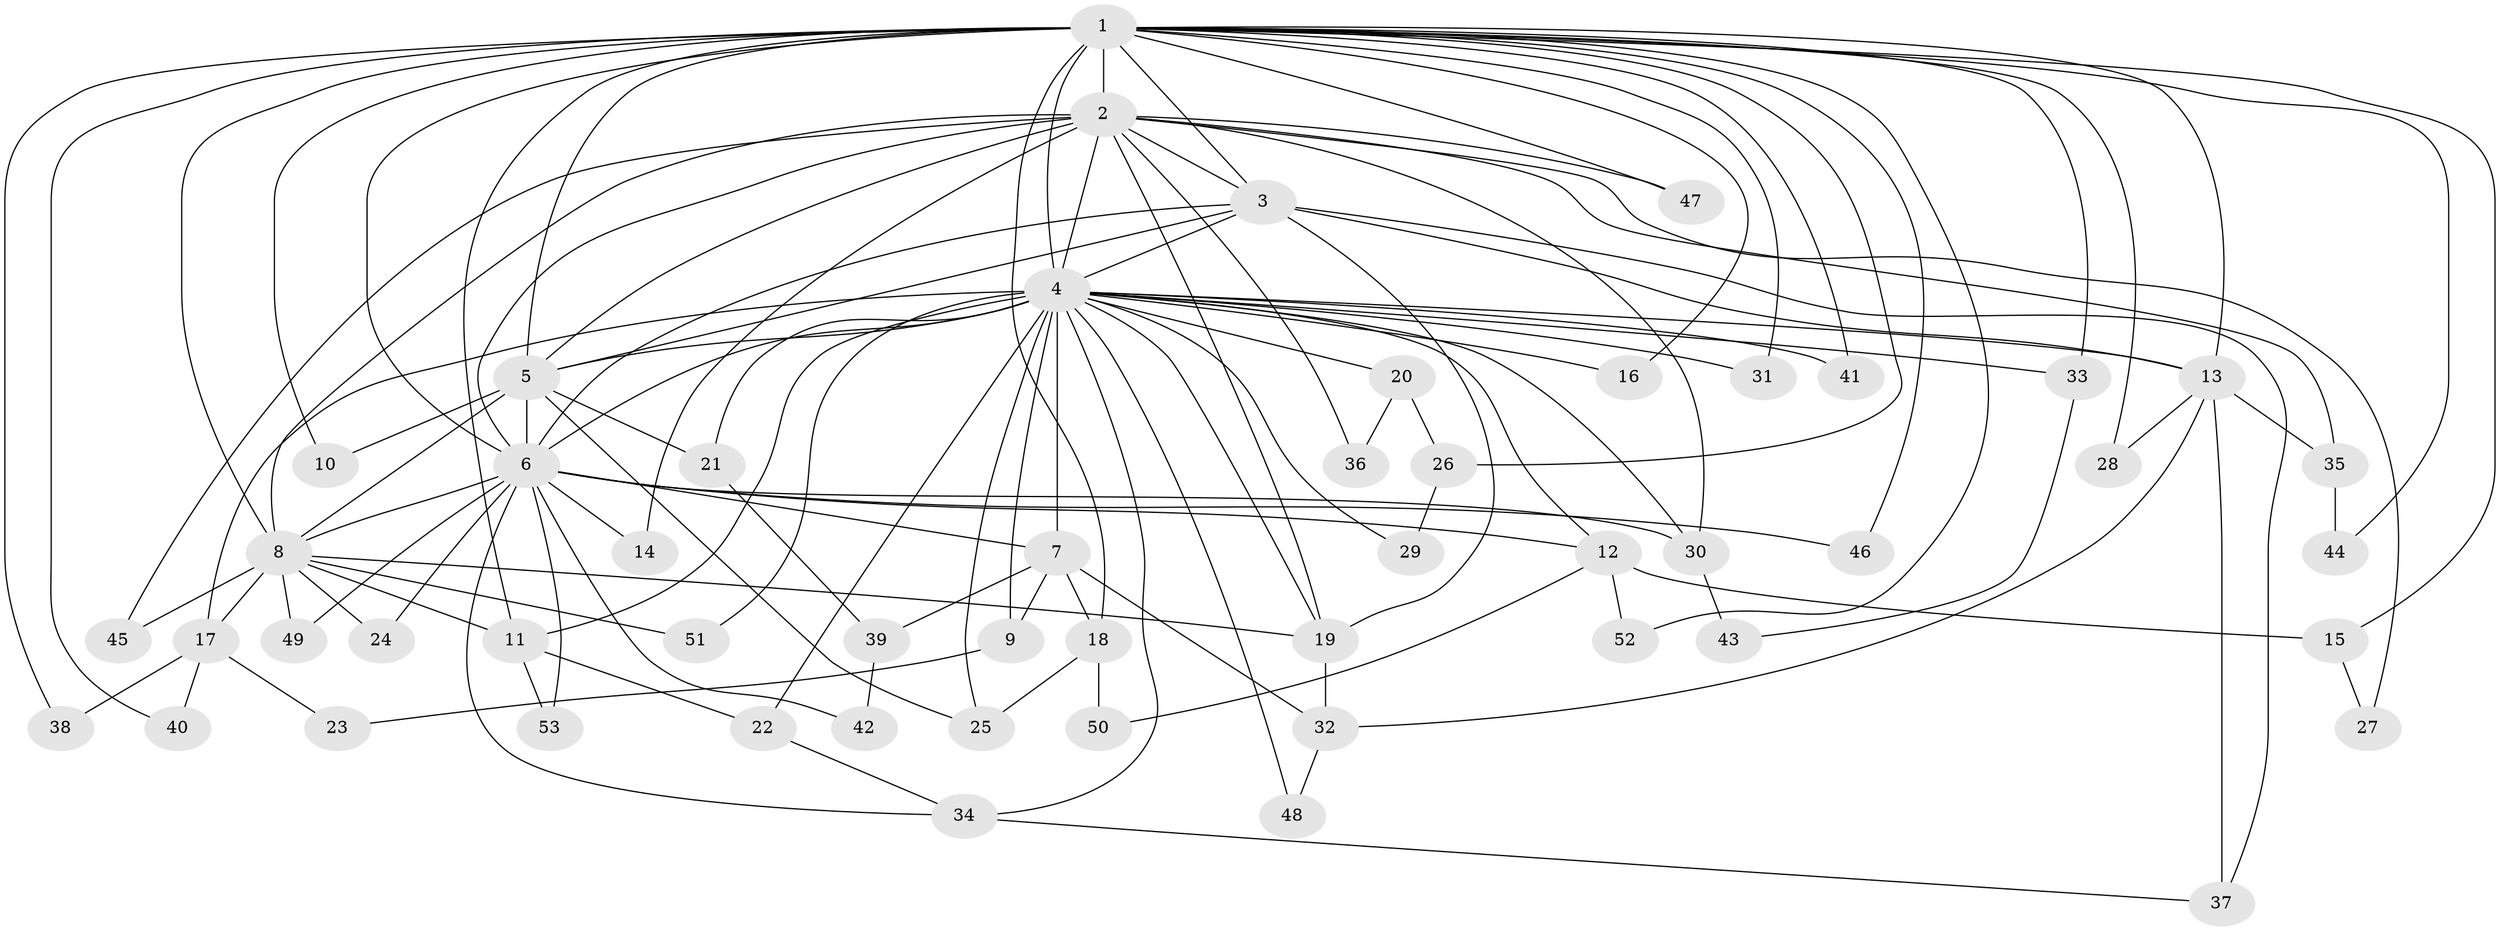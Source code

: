 // original degree distribution, {17: 0.011764705882352941, 14: 0.011764705882352941, 27: 0.011764705882352941, 15: 0.023529411764705882, 13: 0.011764705882352941, 23: 0.011764705882352941, 21: 0.023529411764705882, 11: 0.011764705882352941, 6: 0.023529411764705882, 9: 0.011764705882352941, 3: 0.18823529411764706, 4: 0.11764705882352941, 2: 0.49411764705882355, 5: 0.047058823529411764}
// Generated by graph-tools (version 1.1) at 2025/49/03/04/25 22:49:24]
// undirected, 53 vertices, 119 edges
graph export_dot {
  node [color=gray90,style=filled];
  1;
  2;
  3;
  4;
  5;
  6;
  7;
  8;
  9;
  10;
  11;
  12;
  13;
  14;
  15;
  16;
  17;
  18;
  19;
  20;
  21;
  22;
  23;
  24;
  25;
  26;
  27;
  28;
  29;
  30;
  31;
  32;
  33;
  34;
  35;
  36;
  37;
  38;
  39;
  40;
  41;
  42;
  43;
  44;
  45;
  46;
  47;
  48;
  49;
  50;
  51;
  52;
  53;
  1 -- 2 [weight=4.0];
  1 -- 3 [weight=3.0];
  1 -- 4 [weight=4.0];
  1 -- 5 [weight=2.0];
  1 -- 6 [weight=4.0];
  1 -- 8 [weight=1.0];
  1 -- 10 [weight=1.0];
  1 -- 11 [weight=2.0];
  1 -- 13 [weight=2.0];
  1 -- 15 [weight=2.0];
  1 -- 16 [weight=1.0];
  1 -- 18 [weight=1.0];
  1 -- 26 [weight=1.0];
  1 -- 28 [weight=1.0];
  1 -- 31 [weight=2.0];
  1 -- 33 [weight=1.0];
  1 -- 38 [weight=1.0];
  1 -- 40 [weight=1.0];
  1 -- 41 [weight=1.0];
  1 -- 44 [weight=1.0];
  1 -- 46 [weight=1.0];
  1 -- 47 [weight=1.0];
  1 -- 52 [weight=1.0];
  2 -- 3 [weight=2.0];
  2 -- 4 [weight=4.0];
  2 -- 5 [weight=2.0];
  2 -- 6 [weight=4.0];
  2 -- 8 [weight=1.0];
  2 -- 14 [weight=1.0];
  2 -- 19 [weight=1.0];
  2 -- 27 [weight=1.0];
  2 -- 30 [weight=1.0];
  2 -- 35 [weight=1.0];
  2 -- 36 [weight=1.0];
  2 -- 45 [weight=1.0];
  2 -- 47 [weight=1.0];
  3 -- 4 [weight=2.0];
  3 -- 5 [weight=1.0];
  3 -- 6 [weight=2.0];
  3 -- 13 [weight=1.0];
  3 -- 19 [weight=1.0];
  3 -- 37 [weight=1.0];
  4 -- 5 [weight=3.0];
  4 -- 6 [weight=4.0];
  4 -- 7 [weight=1.0];
  4 -- 9 [weight=1.0];
  4 -- 11 [weight=2.0];
  4 -- 12 [weight=1.0];
  4 -- 13 [weight=1.0];
  4 -- 16 [weight=1.0];
  4 -- 17 [weight=1.0];
  4 -- 19 [weight=1.0];
  4 -- 20 [weight=1.0];
  4 -- 21 [weight=1.0];
  4 -- 22 [weight=1.0];
  4 -- 25 [weight=1.0];
  4 -- 29 [weight=1.0];
  4 -- 30 [weight=2.0];
  4 -- 31 [weight=1.0];
  4 -- 33 [weight=1.0];
  4 -- 34 [weight=1.0];
  4 -- 41 [weight=1.0];
  4 -- 48 [weight=1.0];
  4 -- 51 [weight=1.0];
  5 -- 6 [weight=2.0];
  5 -- 8 [weight=2.0];
  5 -- 10 [weight=1.0];
  5 -- 21 [weight=1.0];
  5 -- 25 [weight=1.0];
  6 -- 7 [weight=1.0];
  6 -- 8 [weight=2.0];
  6 -- 12 [weight=1.0];
  6 -- 14 [weight=1.0];
  6 -- 24 [weight=1.0];
  6 -- 30 [weight=1.0];
  6 -- 34 [weight=1.0];
  6 -- 42 [weight=1.0];
  6 -- 46 [weight=1.0];
  6 -- 49 [weight=1.0];
  6 -- 53 [weight=1.0];
  7 -- 9 [weight=1.0];
  7 -- 18 [weight=1.0];
  7 -- 32 [weight=1.0];
  7 -- 39 [weight=1.0];
  8 -- 11 [weight=1.0];
  8 -- 17 [weight=1.0];
  8 -- 19 [weight=5.0];
  8 -- 24 [weight=1.0];
  8 -- 45 [weight=1.0];
  8 -- 49 [weight=1.0];
  8 -- 51 [weight=1.0];
  9 -- 23 [weight=1.0];
  11 -- 22 [weight=1.0];
  11 -- 53 [weight=1.0];
  12 -- 15 [weight=1.0];
  12 -- 50 [weight=1.0];
  12 -- 52 [weight=1.0];
  13 -- 28 [weight=1.0];
  13 -- 32 [weight=1.0];
  13 -- 35 [weight=1.0];
  13 -- 37 [weight=1.0];
  15 -- 27 [weight=1.0];
  17 -- 23 [weight=1.0];
  17 -- 38 [weight=1.0];
  17 -- 40 [weight=1.0];
  18 -- 25 [weight=2.0];
  18 -- 50 [weight=1.0];
  19 -- 32 [weight=1.0];
  20 -- 26 [weight=1.0];
  20 -- 36 [weight=1.0];
  21 -- 39 [weight=1.0];
  22 -- 34 [weight=1.0];
  26 -- 29 [weight=1.0];
  30 -- 43 [weight=1.0];
  32 -- 48 [weight=1.0];
  33 -- 43 [weight=1.0];
  34 -- 37 [weight=1.0];
  35 -- 44 [weight=1.0];
  39 -- 42 [weight=1.0];
}
